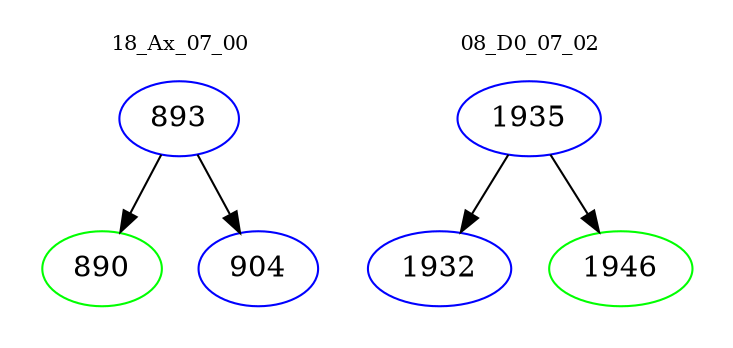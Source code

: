 digraph{
subgraph cluster_0 {
color = white
label = "18_Ax_07_00";
fontsize=10;
T0_893 [label="893", color="blue"]
T0_893 -> T0_890 [color="black"]
T0_890 [label="890", color="green"]
T0_893 -> T0_904 [color="black"]
T0_904 [label="904", color="blue"]
}
subgraph cluster_1 {
color = white
label = "08_D0_07_02";
fontsize=10;
T1_1935 [label="1935", color="blue"]
T1_1935 -> T1_1932 [color="black"]
T1_1932 [label="1932", color="blue"]
T1_1935 -> T1_1946 [color="black"]
T1_1946 [label="1946", color="green"]
}
}
